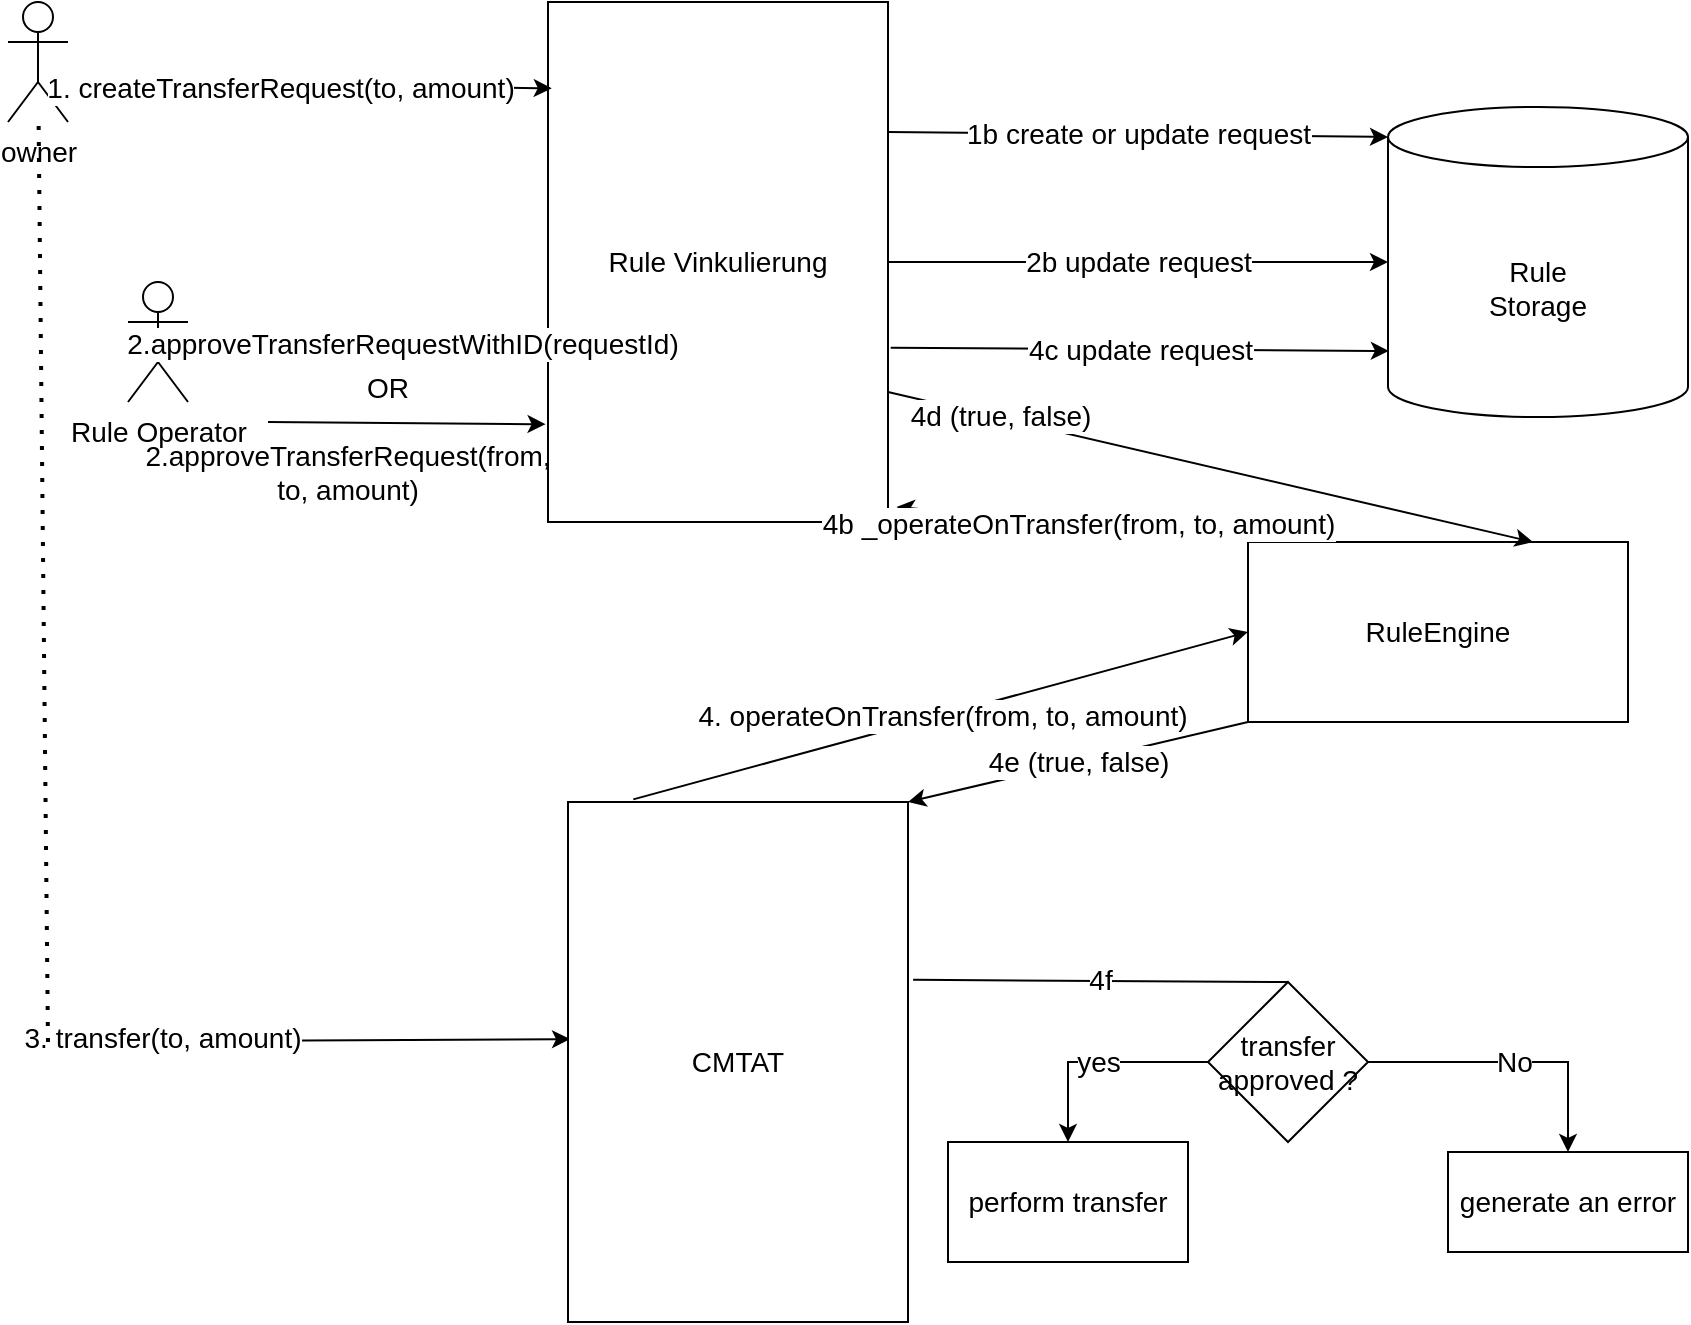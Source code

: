 <mxfile version="20.6.2" type="device" pages="2"><diagram id="RMev6u8X31zlaa3eMq0A" name="Workflow"><mxGraphModel dx="2032" dy="883" grid="1" gridSize="10" guides="1" tooltips="1" connect="1" arrows="1" fold="1" page="1" pageScale="1" pageWidth="1100" pageHeight="850" math="0" shadow="0"><root><mxCell id="0"/><mxCell id="1" parent="0"/><mxCell id="Z_o9KVKigrRMe3iaXd5g-1" value="owner" style="shape=umlActor;verticalLabelPosition=bottom;verticalAlign=top;html=1;outlineConnect=0;fontSize=14;" parent="1" vertex="1"><mxGeometry x="120" y="30" width="30" height="60" as="geometry"/></mxCell><mxCell id="Z_o9KVKigrRMe3iaXd5g-2" value="Rule Vinkulierung" style="rounded=0;whiteSpace=wrap;html=1;fontSize=14;" parent="1" vertex="1"><mxGeometry x="390" y="30" width="170" height="260" as="geometry"/></mxCell><mxCell id="Z_o9KVKigrRMe3iaXd5g-3" value="tr" style="endArrow=classic;html=1;rounded=0;entryX=0.011;entryY=0.166;entryDx=0;entryDy=0;entryPerimeter=0;fontSize=14;" parent="1" target="Z_o9KVKigrRMe3iaXd5g-2" edge="1"><mxGeometry width="50" height="50" relative="1" as="geometry"><mxPoint x="150" y="70" as="sourcePoint"/><mxPoint x="390" y="80" as="targetPoint"/></mxGeometry></mxCell><mxCell id="Z_o9KVKigrRMe3iaXd5g-4" value="1. createTransferRequest(to, amount)" style="edgeLabel;html=1;align=center;verticalAlign=middle;resizable=0;points=[];fontSize=14;" parent="Z_o9KVKigrRMe3iaXd5g-3" vertex="1" connectable="0"><mxGeometry x="-0.125" y="-1" relative="1" as="geometry"><mxPoint as="offset"/></mxGeometry></mxCell><mxCell id="Z_o9KVKigrRMe3iaXd5g-5" value="Rule&lt;br style=&quot;font-size: 14px;&quot;&gt;Storage" style="shape=cylinder3;whiteSpace=wrap;html=1;boundedLbl=1;backgroundOutline=1;size=15;fontSize=14;" parent="1" vertex="1"><mxGeometry x="810" y="82.5" width="150" height="155" as="geometry"/></mxCell><mxCell id="Z_o9KVKigrRMe3iaXd5g-6" value="1b create or update request" style="endArrow=classic;html=1;rounded=0;entryX=0;entryY=0;entryDx=0;entryDy=15;entryPerimeter=0;exitX=1;exitY=0.25;exitDx=0;exitDy=0;fontSize=14;" parent="1" source="Z_o9KVKigrRMe3iaXd5g-2" target="Z_o9KVKigrRMe3iaXd5g-5" edge="1"><mxGeometry width="50" height="50" relative="1" as="geometry"><mxPoint x="730" y="220" as="sourcePoint"/><mxPoint x="780" y="170" as="targetPoint"/></mxGeometry></mxCell><mxCell id="Z_o9KVKigrRMe3iaXd5g-9" value="Rule Operator" style="shape=umlActor;verticalLabelPosition=bottom;verticalAlign=top;html=1;outlineConnect=0;fontSize=14;" parent="1" vertex="1"><mxGeometry x="180" y="170" width="30" height="60" as="geometry"/></mxCell><mxCell id="Z_o9KVKigrRMe3iaXd5g-10" value="" style="endArrow=classic;html=1;rounded=0;exitX=0.5;exitY=0.5;exitDx=0;exitDy=0;exitPerimeter=0;fontSize=14;" parent="1" source="Z_o9KVKigrRMe3iaXd5g-9" edge="1"><mxGeometry width="50" height="50" relative="1" as="geometry"><mxPoint x="230" y="220" as="sourcePoint"/><mxPoint x="390" y="200" as="targetPoint"/></mxGeometry></mxCell><mxCell id="Z_o9KVKigrRMe3iaXd5g-15" value="2.approveTransferRequestWithID(requestId)" style="edgeLabel;html=1;align=center;verticalAlign=middle;resizable=0;points=[];fontSize=14;" parent="Z_o9KVKigrRMe3iaXd5g-10" vertex="1" connectable="0"><mxGeometry x="0.245" y="-1" relative="1" as="geometry"><mxPoint as="offset"/></mxGeometry></mxCell><mxCell id="Z_o9KVKigrRMe3iaXd5g-17" value="" style="endArrow=classic;html=1;rounded=0;entryX=0.006;entryY=0.456;entryDx=0;entryDy=0;entryPerimeter=0;fontSize=14;" parent="1" target="Z_o9KVKigrRMe3iaXd5g-29" edge="1"><mxGeometry width="50" height="50" relative="1" as="geometry"><mxPoint x="140" y="550" as="sourcePoint"/><mxPoint x="340" y="480" as="targetPoint"/></mxGeometry></mxCell><mxCell id="Z_o9KVKigrRMe3iaXd5g-18" value="3. transfer(to, amount)" style="edgeLabel;html=1;align=center;verticalAlign=middle;resizable=0;points=[];fontSize=14;" parent="Z_o9KVKigrRMe3iaXd5g-17" vertex="1" connectable="0"><mxGeometry x="-0.604" y="2" relative="1" as="geometry"><mxPoint x="5" as="offset"/></mxGeometry></mxCell><mxCell id="Z_o9KVKigrRMe3iaXd5g-27" value="perform transfer" style="rounded=0;whiteSpace=wrap;html=1;fontSize=14;" parent="1" vertex="1"><mxGeometry x="590" y="600" width="120" height="60" as="geometry"/></mxCell><mxCell id="Z_o9KVKigrRMe3iaXd5g-29" value="CMTAT" style="rounded=0;whiteSpace=wrap;html=1;fontSize=14;" parent="1" vertex="1"><mxGeometry x="400" y="430" width="170" height="260" as="geometry"/></mxCell><mxCell id="Z_o9KVKigrRMe3iaXd5g-32" value="4.&amp;nbsp;&lt;span class=&quot;pl-k&quot; style=&quot;font-size: 14px;&quot;&gt;operateOnTransfer&lt;/span&gt;(from, to, amount)" style="endArrow=classic;html=1;rounded=0;exitX=0.192;exitY=-0.005;exitDx=0;exitDy=0;entryX=0;entryY=0.5;entryDx=0;entryDy=0;exitPerimeter=0;fontSize=14;" parent="1" source="Z_o9KVKigrRMe3iaXd5g-29" target="XBz8thCQURFu_BHMEK3J-1" edge="1"><mxGeometry width="50" height="50" relative="1" as="geometry"><mxPoint x="440" y="400" as="sourcePoint"/><mxPoint x="490" y="350" as="targetPoint"/></mxGeometry></mxCell><mxCell id="Z_o9KVKigrRMe3iaXd5g-33" value="4e (true, false)" style="endArrow=classic;html=1;rounded=0;exitX=0;exitY=1;exitDx=0;exitDy=0;entryX=1;entryY=0;entryDx=0;entryDy=0;fontSize=14;" parent="1" source="XBz8thCQURFu_BHMEK3J-1" target="Z_o9KVKigrRMe3iaXd5g-29" edge="1"><mxGeometry width="50" height="50" relative="1" as="geometry"><mxPoint x="490" y="370" as="sourcePoint"/><mxPoint x="540" y="320" as="targetPoint"/></mxGeometry></mxCell><mxCell id="Z_o9KVKigrRMe3iaXd5g-34" value="transfer approved ?" style="rhombus;whiteSpace=wrap;html=1;fontSize=14;" parent="1" vertex="1"><mxGeometry x="720" y="520" width="80" height="80" as="geometry"/></mxCell><mxCell id="Z_o9KVKigrRMe3iaXd5g-36" value="generate an error" style="rounded=0;whiteSpace=wrap;html=1;fontSize=14;" parent="1" vertex="1"><mxGeometry x="840" y="605" width="120" height="50" as="geometry"/></mxCell><mxCell id="Z_o9KVKigrRMe3iaXd5g-37" value="No" style="endArrow=classic;html=1;rounded=0;exitX=1;exitY=0.5;exitDx=0;exitDy=0;entryX=0.5;entryY=0;entryDx=0;entryDy=0;fontSize=14;" parent="1" source="Z_o9KVKigrRMe3iaXd5g-34" target="Z_o9KVKigrRMe3iaXd5g-36" edge="1"><mxGeometry width="50" height="50" relative="1" as="geometry"><mxPoint x="850" y="540" as="sourcePoint"/><mxPoint x="900" y="490" as="targetPoint"/><Array as="points"><mxPoint x="900" y="560"/></Array></mxGeometry></mxCell><mxCell id="Z_o9KVKigrRMe3iaXd5g-38" value="yes" style="endArrow=classic;html=1;rounded=0;exitX=0;exitY=0.5;exitDx=0;exitDy=0;entryX=0.5;entryY=0;entryDx=0;entryDy=0;fontSize=14;" parent="1" source="Z_o9KVKigrRMe3iaXd5g-34" target="Z_o9KVKigrRMe3iaXd5g-27" edge="1"><mxGeometry width="50" height="50" relative="1" as="geometry"><mxPoint x="800" y="530" as="sourcePoint"/><mxPoint x="650" y="570" as="targetPoint"/><Array as="points"><mxPoint x="650" y="560"/></Array></mxGeometry></mxCell><mxCell id="Z_o9KVKigrRMe3iaXd5g-40" value="4f" style="endArrow=none;html=1;rounded=0;exitX=1.015;exitY=0.342;exitDx=0;exitDy=0;exitPerimeter=0;entryX=0.5;entryY=0;entryDx=0;entryDy=0;fontSize=14;" parent="1" source="Z_o9KVKigrRMe3iaXd5g-29" target="Z_o9KVKigrRMe3iaXd5g-34" edge="1"><mxGeometry width="50" height="50" relative="1" as="geometry"><mxPoint x="590" y="500" as="sourcePoint"/><mxPoint x="640" y="450" as="targetPoint"/></mxGeometry></mxCell><mxCell id="Z_o9KVKigrRMe3iaXd5g-42" value="" style="endArrow=none;dashed=1;html=1;dashPattern=1 3;strokeWidth=2;rounded=0;fontSize=14;" parent="1" target="Z_o9KVKigrRMe3iaXd5g-1" edge="1"><mxGeometry width="50" height="50" relative="1" as="geometry"><mxPoint x="140" y="550" as="sourcePoint"/><mxPoint x="170" y="110" as="targetPoint"/></mxGeometry></mxCell><mxCell id="XBz8thCQURFu_BHMEK3J-1" value="RuleEngine" style="rounded=0;whiteSpace=wrap;html=1;fontSize=14;" parent="1" vertex="1"><mxGeometry x="740" y="300" width="190" height="90" as="geometry"/></mxCell><mxCell id="XBz8thCQURFu_BHMEK3J-2" value="4b _operateOnTransfer(from, to, amount)" style="endArrow=classic;html=1;rounded=0;entryX=1.025;entryY=0.971;entryDx=0;entryDy=0;exitX=0.037;exitY=-0.002;exitDx=0;exitDy=0;exitPerimeter=0;entryPerimeter=0;fontSize=14;" parent="1" source="XBz8thCQURFu_BHMEK3J-1" target="Z_o9KVKigrRMe3iaXd5g-2" edge="1"><mxGeometry width="50" height="50" relative="1" as="geometry"><mxPoint x="810" y="290" as="sourcePoint"/><mxPoint x="760" y="240" as="targetPoint"/></mxGeometry></mxCell><mxCell id="XBz8thCQURFu_BHMEK3J-3" value="" style="endArrow=classic;html=1;rounded=0;entryX=0.75;entryY=0;entryDx=0;entryDy=0;exitX=1;exitY=0.75;exitDx=0;exitDy=0;fontSize=14;" parent="1" source="Z_o9KVKigrRMe3iaXd5g-2" target="XBz8thCQURFu_BHMEK3J-1" edge="1"><mxGeometry width="50" height="50" relative="1" as="geometry"><mxPoint x="620" y="330" as="sourcePoint"/><mxPoint x="670" y="280" as="targetPoint"/></mxGeometry></mxCell><mxCell id="XBz8thCQURFu_BHMEK3J-4" value="4d (true, false)" style="edgeLabel;html=1;align=center;verticalAlign=middle;resizable=0;points=[];fontSize=14;" parent="XBz8thCQURFu_BHMEK3J-3" vertex="1" connectable="0"><mxGeometry x="-0.653" y="1" relative="1" as="geometry"><mxPoint as="offset"/></mxGeometry></mxCell><mxCell id="q0nA9PTlxU82ZWbOnxMW-1" value="OR" style="text;html=1;strokeColor=none;fillColor=none;align=center;verticalAlign=middle;whiteSpace=wrap;rounded=0;fontSize=14;" vertex="1" parent="1"><mxGeometry x="280" y="208" width="60" height="30" as="geometry"/></mxCell><mxCell id="q0nA9PTlxU82ZWbOnxMW-2" value="" style="endArrow=classic;html=1;rounded=0;entryX=-0.007;entryY=0.812;entryDx=0;entryDy=0;entryPerimeter=0;fontSize=14;" edge="1" parent="1" target="Z_o9KVKigrRMe3iaXd5g-2"><mxGeometry width="50" height="50" relative="1" as="geometry"><mxPoint x="250" y="240" as="sourcePoint"/><mxPoint x="340" y="240" as="targetPoint"/></mxGeometry></mxCell><mxCell id="q0nA9PTlxU82ZWbOnxMW-4" value="2.approveTransferRequest(from, to, amount)" style="text;html=1;strokeColor=none;fillColor=none;align=center;verticalAlign=middle;whiteSpace=wrap;rounded=0;fontSize=14;" vertex="1" parent="1"><mxGeometry x="260" y="250" width="60" height="30" as="geometry"/></mxCell><mxCell id="q0nA9PTlxU82ZWbOnxMW-6" value="2b update request" style="endArrow=classic;html=1;rounded=0;entryX=0;entryY=0.5;entryDx=0;entryDy=0;entryPerimeter=0;exitX=1;exitY=0.5;exitDx=0;exitDy=0;fontSize=14;" edge="1" parent="1" source="Z_o9KVKigrRMe3iaXd5g-2" target="Z_o9KVKigrRMe3iaXd5g-5"><mxGeometry width="50" height="50" relative="1" as="geometry"><mxPoint x="570" y="105" as="sourcePoint"/><mxPoint x="820" y="107.5" as="targetPoint"/></mxGeometry></mxCell><mxCell id="q0nA9PTlxU82ZWbOnxMW-7" value="4c update request" style="endArrow=classic;html=1;rounded=0;entryX=0.003;entryY=0.787;entryDx=0;entryDy=0;entryPerimeter=0;exitX=1.008;exitY=0.665;exitDx=0;exitDy=0;exitPerimeter=0;fontSize=14;" edge="1" parent="1" source="Z_o9KVKigrRMe3iaXd5g-2" target="Z_o9KVKigrRMe3iaXd5g-5"><mxGeometry width="50" height="50" relative="1" as="geometry"><mxPoint x="570" y="170" as="sourcePoint"/><mxPoint x="820" y="170" as="targetPoint"/></mxGeometry></mxCell></root></mxGraphModel></diagram><diagram id="hkqa1wpraYgbvzofkrop" name="state machine"><mxGraphModel dx="1219" dy="530" grid="1" gridSize="10" guides="1" tooltips="1" connect="1" arrows="1" fold="1" page="1" pageScale="1" pageWidth="2336" pageHeight="1654" math="0" shadow="0"><root><mxCell id="0"/><mxCell id="1" parent="0"/><mxCell id="HNacAgtrBpxarggUpjrY-1" value="WAIT" style="ellipse;whiteSpace=wrap;html=1;" vertex="1" parent="1"><mxGeometry x="400" y="150" width="120" height="80" as="geometry"/></mxCell><mxCell id="HNacAgtrBpxarggUpjrY-5" value="approved by operator" style="endArrow=classic;html=1;rounded=0;exitX=1;exitY=0.5;exitDx=0;exitDy=0;" edge="1" parent="1" source="HNacAgtrBpxarggUpjrY-1"><mxGeometry width="50" height="50" relative="1" as="geometry"><mxPoint x="570" y="210" as="sourcePoint"/><mxPoint x="680" y="190" as="targetPoint"/></mxGeometry></mxCell><mxCell id="HNacAgtrBpxarggUpjrY-6" value="APPROVED" style="ellipse;whiteSpace=wrap;html=1;" vertex="1" parent="1"><mxGeometry x="660" y="150" width="120" height="80" as="geometry"/></mxCell><mxCell id="HNacAgtrBpxarggUpjrY-7" value="" style="endArrow=classic;html=1;rounded=0;exitX=1;exitY=0.5;exitDx=0;exitDy=0;entryX=0;entryY=0.5;entryDx=0;entryDy=0;" edge="1" parent="1" source="HNacAgtrBpxarggUpjrY-6" target="HNacAgtrBpxarggUpjrY-8"><mxGeometry width="50" height="50" relative="1" as="geometry"><mxPoint x="340" y="380" as="sourcePoint"/><mxPoint x="870" y="190" as="targetPoint"/></mxGeometry></mxCell><mxCell id="HNacAgtrBpxarggUpjrY-9" value="transfered executed by token holder" style="edgeLabel;html=1;align=center;verticalAlign=middle;resizable=0;points=[];" vertex="1" connectable="0" parent="HNacAgtrBpxarggUpjrY-7"><mxGeometry x="-0.3" y="-1" relative="1" as="geometry"><mxPoint x="31" y="-31" as="offset"/></mxGeometry></mxCell><mxCell id="HNacAgtrBpxarggUpjrY-8" value="EXECUTED" style="ellipse;whiteSpace=wrap;html=1;" vertex="1" parent="1"><mxGeometry x="950" y="150" width="120" height="80" as="geometry"/></mxCell><mxCell id="HNacAgtrBpxarggUpjrY-10" value="" style="endArrow=classic;html=1;rounded=0;entryX=0;entryY=1;entryDx=0;entryDy=0;exitX=1;exitY=0.5;exitDx=0;exitDy=0;" edge="1" parent="1" target="HNacAgtrBpxarggUpjrY-6"><mxGeometry width="50" height="50" relative="1" as="geometry"><mxPoint x="290" y="315" as="sourcePoint"/><mxPoint x="470" y="340" as="targetPoint"/></mxGeometry></mxCell><mxCell id="HNacAgtrBpxarggUpjrY-11" value="directly created and approved by operator" style="edgeLabel;html=1;align=center;verticalAlign=middle;resizable=0;points=[];" vertex="1" connectable="0" parent="HNacAgtrBpxarggUpjrY-10"><mxGeometry x="-0.195" y="-4" relative="1" as="geometry"><mxPoint as="offset"/></mxGeometry></mxCell><mxCell id="HNacAgtrBpxarggUpjrY-15" value="" style="endArrow=open;endFill=1;endSize=12;html=1;rounded=0;exitX=0.5;exitY=0;exitDx=0;exitDy=0;entryX=0;entryY=0.5;entryDx=0;entryDy=0;" edge="1" parent="1" target="HNacAgtrBpxarggUpjrY-1"><mxGeometry width="160" relative="1" as="geometry"><mxPoint x="275" y="300" as="sourcePoint"/><mxPoint x="360" y="290" as="targetPoint"/><Array as="points"><mxPoint x="280" y="320"/><mxPoint x="280" y="190"/></Array></mxGeometry></mxCell><mxCell id="HNacAgtrBpxarggUpjrY-23" value="create Transfer Request" style="edgeLabel;html=1;align=center;verticalAlign=middle;resizable=0;points=[];" vertex="1" connectable="0" parent="HNacAgtrBpxarggUpjrY-15"><mxGeometry x="-0.153" relative="1" as="geometry"><mxPoint as="offset"/></mxGeometry></mxCell><mxCell id="HNacAgtrBpxarggUpjrY-16" value="" style="endArrow=open;endFill=1;endSize=12;html=1;rounded=0;exitX=0.5;exitY=1;exitDx=0;exitDy=0;entryX=0.5;entryY=1;entryDx=0;entryDy=0;" edge="1" parent="1" source="HNacAgtrBpxarggUpjrY-8" target="HNacAgtrBpxarggUpjrY-8"><mxGeometry width="160" relative="1" as="geometry"><mxPoint x="830" y="280" as="sourcePoint"/><mxPoint x="870" y="330" as="targetPoint"/></mxGeometry></mxCell><mxCell id="HNacAgtrBpxarggUpjrY-17" value="" style="endArrow=open;endFill=1;endSize=12;html=1;rounded=0;exitX=1;exitY=0;exitDx=0;exitDy=0;entryX=0;entryY=0.5;entryDx=0;entryDy=0;" edge="1" parent="1" source="HNacAgtrBpxarggUpjrY-1" target="HNacAgtrBpxarggUpjrY-18"><mxGeometry width="160" relative="1" as="geometry"><mxPoint x="530" y="140" as="sourcePoint"/><mxPoint x="680" y="60" as="targetPoint"/></mxGeometry></mxCell><mxCell id="HNacAgtrBpxarggUpjrY-19" value="denied by operator" style="edgeLabel;html=1;align=center;verticalAlign=middle;resizable=0;points=[];" vertex="1" connectable="0" parent="HNacAgtrBpxarggUpjrY-17"><mxGeometry x="0.434" y="3" relative="1" as="geometry"><mxPoint as="offset"/></mxGeometry></mxCell><mxCell id="HNacAgtrBpxarggUpjrY-18" value="DENIED" style="ellipse;whiteSpace=wrap;html=1;" vertex="1" parent="1"><mxGeometry x="640" y="50" width="120" height="80" as="geometry"/></mxCell><mxCell id="HNacAgtrBpxarggUpjrY-20" value="None" style="ellipse;whiteSpace=wrap;html=1;" vertex="1" parent="1"><mxGeometry x="210" y="320" width="120" height="80" as="geometry"/></mxCell><mxCell id="HNacAgtrBpxarggUpjrY-24" value="" style="endArrow=open;endFill=1;endSize=12;html=1;rounded=0;entryX=0.758;entryY=0.956;entryDx=0;entryDy=0;entryPerimeter=0;" edge="1" parent="1" target="HNacAgtrBpxarggUpjrY-6"><mxGeometry width="160" relative="1" as="geometry"><mxPoint x="1010" y="230" as="sourcePoint"/><mxPoint x="400" y="290" as="targetPoint"/><Array as="points"><mxPoint x="1010" y="310"/><mxPoint x="751" y="310"/></Array></mxGeometry></mxCell><mxCell id="HNacAgtrBpxarggUpjrY-25" value="directly created and approved by operator" style="edgeLabel;html=1;align=center;verticalAlign=middle;resizable=0;points=[];" vertex="1" connectable="0" parent="HNacAgtrBpxarggUpjrY-24"><mxGeometry x="0.307" y="-2" relative="1" as="geometry"><mxPoint x="44" y="-18" as="offset"/></mxGeometry></mxCell><mxCell id="HNacAgtrBpxarggUpjrY-26" value="" style="endArrow=open;endFill=1;endSize=12;html=1;rounded=0;exitX=0.5;exitY=0;exitDx=0;exitDy=0;entryX=0.5;entryY=0;entryDx=0;entryDy=0;" edge="1" parent="1" source="HNacAgtrBpxarggUpjrY-8" target="HNacAgtrBpxarggUpjrY-1"><mxGeometry width="160" relative="1" as="geometry"><mxPoint x="840" y="50" as="sourcePoint"/><mxPoint x="1000" y="50" as="targetPoint"/><Array as="points"><mxPoint x="1010" y="40"/><mxPoint x="750" y="40"/><mxPoint x="460" y="40"/></Array></mxGeometry></mxCell><mxCell id="HNacAgtrBpxarggUpjrY-27" value="create Transfer Request" style="edgeLabel;html=1;align=center;verticalAlign=middle;resizable=0;points=[];" vertex="1" connectable="0" parent="HNacAgtrBpxarggUpjrY-26"><mxGeometry x="-0.317" y="2" relative="1" as="geometry"><mxPoint as="offset"/></mxGeometry></mxCell><mxCell id="HNacAgtrBpxarggUpjrY-28" value="" style="endArrow=open;endFill=1;endSize=12;html=1;rounded=0;" edge="1" parent="1"><mxGeometry width="160" relative="1" as="geometry"><mxPoint x="640" y="90" as="sourcePoint"/><mxPoint x="210" y="360" as="targetPoint"/><Array as="points"><mxPoint x="210" y="90"/><mxPoint x="210" y="140"/></Array></mxGeometry></mxCell><mxCell id="HNacAgtrBpxarggUpjrY-30" value="Reset" style="edgeLabel;html=1;align=center;verticalAlign=middle;resizable=0;points=[];" vertex="1" connectable="0" parent="HNacAgtrBpxarggUpjrY-28"><mxGeometry x="0.32" y="-2" relative="1" as="geometry"><mxPoint as="offset"/></mxGeometry></mxCell><mxCell id="HNacAgtrBpxarggUpjrY-29" value="DENIED" style="ellipse;whiteSpace=wrap;html=1;" vertex="1" parent="1"><mxGeometry x="860" y="50" width="120" height="80" as="geometry"/></mxCell><mxCell id="iOQ_ehUUS4Ej7bo8NhqL-1" value="" style="endArrow=open;endFill=1;endSize=12;html=1;rounded=0;fontSize=14;entryX=1;entryY=0.5;entryDx=0;entryDy=0;" edge="1" parent="1" source="HNacAgtrBpxarggUpjrY-6" target="HNacAgtrBpxarggUpjrY-20"><mxGeometry width="160" relative="1" as="geometry"><mxPoint x="640" y="360" as="sourcePoint"/><mxPoint x="800" y="360" as="targetPoint"/><Array as="points"><mxPoint x="720" y="360"/></Array></mxGeometry></mxCell><mxCell id="iOQ_ehUUS4Ej7bo8NhqL-2" value="remove approval" style="edgeLabel;html=1;align=center;verticalAlign=middle;resizable=0;points=[];fontSize=14;" vertex="1" connectable="0" parent="iOQ_ehUUS4Ej7bo8NhqL-1"><mxGeometry x="0.05" y="3" relative="1" as="geometry"><mxPoint as="offset"/></mxGeometry></mxCell></root></mxGraphModel></diagram></mxfile>